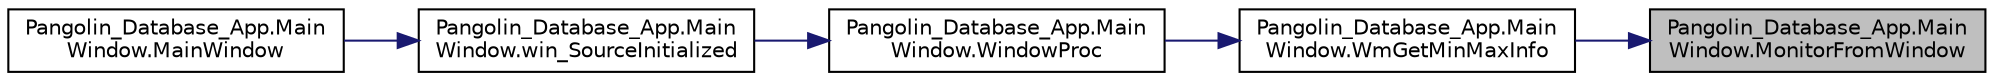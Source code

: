 digraph "Pangolin_Database_App.MainWindow.MonitorFromWindow"
{
 // LATEX_PDF_SIZE
  edge [fontname="Helvetica",fontsize="10",labelfontname="Helvetica",labelfontsize="10"];
  node [fontname="Helvetica",fontsize="10",shape=record];
  rankdir="RL";
  Node1 [label="Pangolin_Database_App.Main\lWindow.MonitorFromWindow",height=0.2,width=0.4,color="black", fillcolor="grey75", style="filled", fontcolor="black",tooltip=" "];
  Node1 -> Node2 [dir="back",color="midnightblue",fontsize="10",style="solid"];
  Node2 [label="Pangolin_Database_App.Main\lWindow.WmGetMinMaxInfo",height=0.2,width=0.4,color="black", fillcolor="white", style="filled",URL="$class_pangolin___database___app_1_1_main_window.html#adaafafa3ecedd649f9454e459061f3d5",tooltip=" "];
  Node2 -> Node3 [dir="back",color="midnightblue",fontsize="10",style="solid"];
  Node3 [label="Pangolin_Database_App.Main\lWindow.WindowProc",height=0.2,width=0.4,color="black", fillcolor="white", style="filled",URL="$class_pangolin___database___app_1_1_main_window.html#af99e910a16ed6db127c86d1785323e81",tooltip=" "];
  Node3 -> Node4 [dir="back",color="midnightblue",fontsize="10",style="solid"];
  Node4 [label="Pangolin_Database_App.Main\lWindow.win_SourceInitialized",height=0.2,width=0.4,color="black", fillcolor="white", style="filled",URL="$class_pangolin___database___app_1_1_main_window.html#aa60b0ddf2f82ec8c29296284e5f5b957",tooltip=" "];
  Node4 -> Node5 [dir="back",color="midnightblue",fontsize="10",style="solid"];
  Node5 [label="Pangolin_Database_App.Main\lWindow.MainWindow",height=0.2,width=0.4,color="black", fillcolor="white", style="filled",URL="$class_pangolin___database___app_1_1_main_window.html#a20e4da65995065b19a80d829c78b9489",tooltip=" "];
}

